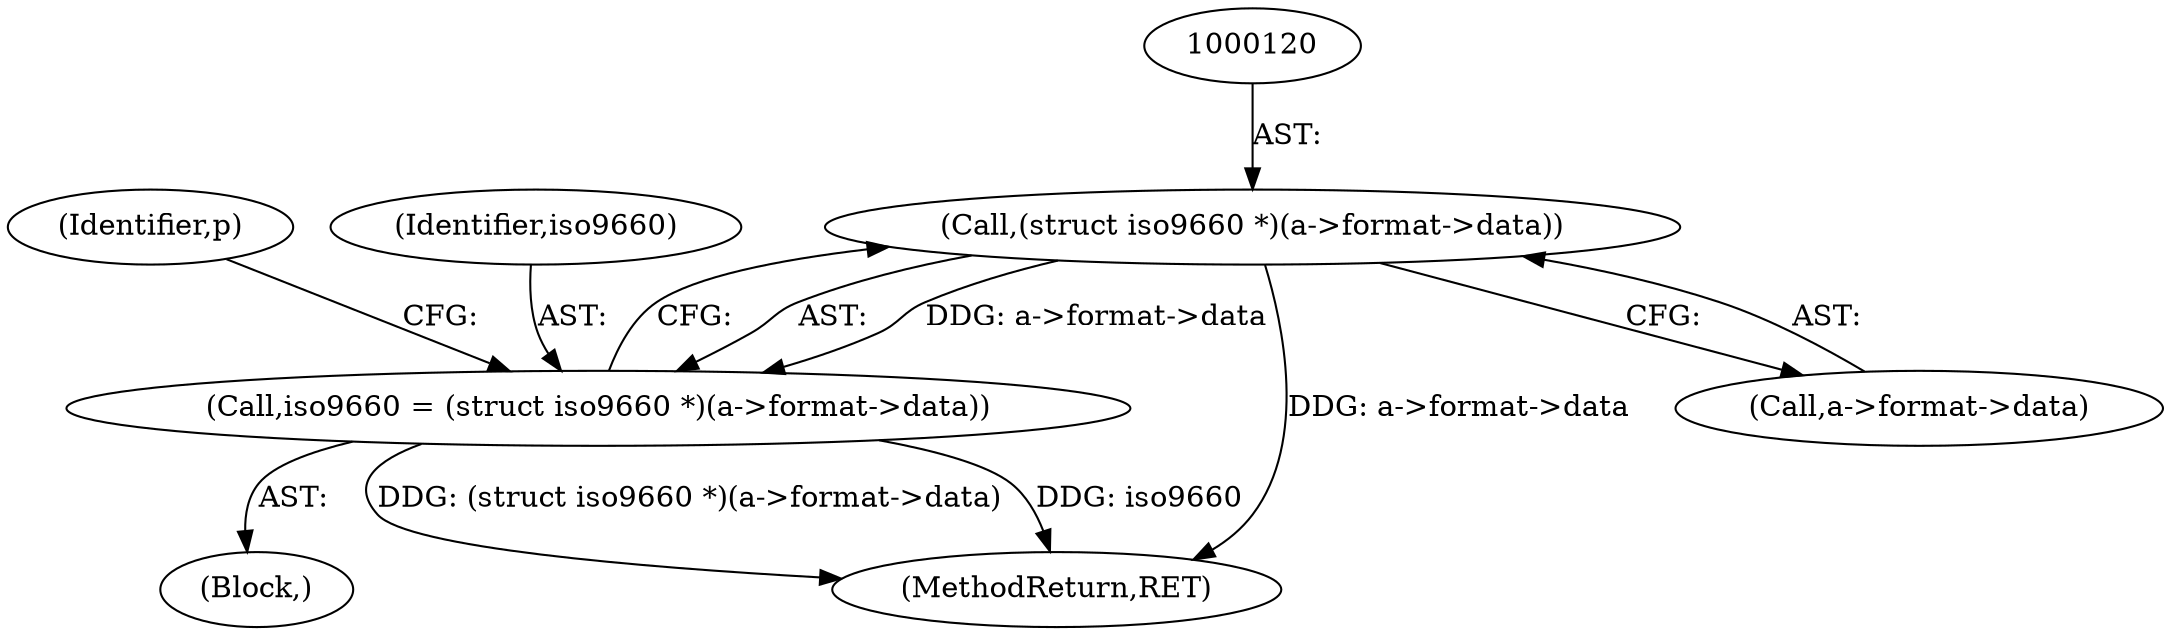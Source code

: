 digraph "0_libarchive_8312eaa576014cd9b965012af51bc1f967b12423@pointer" {
"1000119" [label="(Call,(struct iso9660 *)(a->format->data))"];
"1000117" [label="(Call,iso9660 = (struct iso9660 *)(a->format->data))"];
"1000563" [label="(MethodReturn,RET)"];
"1000117" [label="(Call,iso9660 = (struct iso9660 *)(a->format->data))"];
"1000119" [label="(Call,(struct iso9660 *)(a->format->data))"];
"1000130" [label="(Identifier,p)"];
"1000121" [label="(Call,a->format->data)"];
"1000115" [label="(Block,)"];
"1000118" [label="(Identifier,iso9660)"];
"1000119" -> "1000117"  [label="AST: "];
"1000119" -> "1000121"  [label="CFG: "];
"1000120" -> "1000119"  [label="AST: "];
"1000121" -> "1000119"  [label="AST: "];
"1000117" -> "1000119"  [label="CFG: "];
"1000119" -> "1000563"  [label="DDG: a->format->data"];
"1000119" -> "1000117"  [label="DDG: a->format->data"];
"1000117" -> "1000115"  [label="AST: "];
"1000118" -> "1000117"  [label="AST: "];
"1000130" -> "1000117"  [label="CFG: "];
"1000117" -> "1000563"  [label="DDG: iso9660"];
"1000117" -> "1000563"  [label="DDG: (struct iso9660 *)(a->format->data)"];
}
